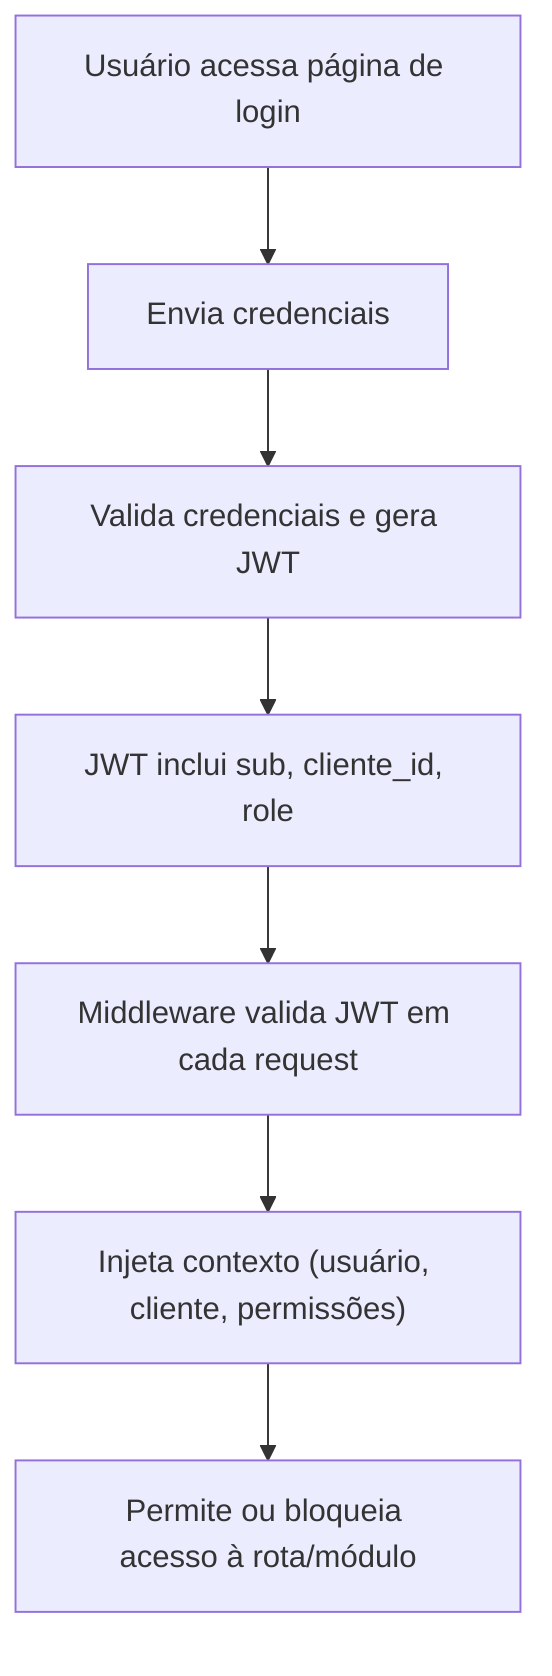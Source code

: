 flowchart TD
    A1["Usuário acessa página de login"]
    A2["Envia credenciais"]
    A3["Valida credenciais e gera JWT"]
    A4["JWT inclui sub, cliente_id, role"]
    A5["Middleware valida JWT em cada request"]
    A6["Injeta contexto (usuário, cliente, permissões)"]
    A7["Permite ou bloqueia acesso à rota/módulo"]
    A1 --> A2 --> A3 --> A4
    A4 --> A5 --> A6 --> A7